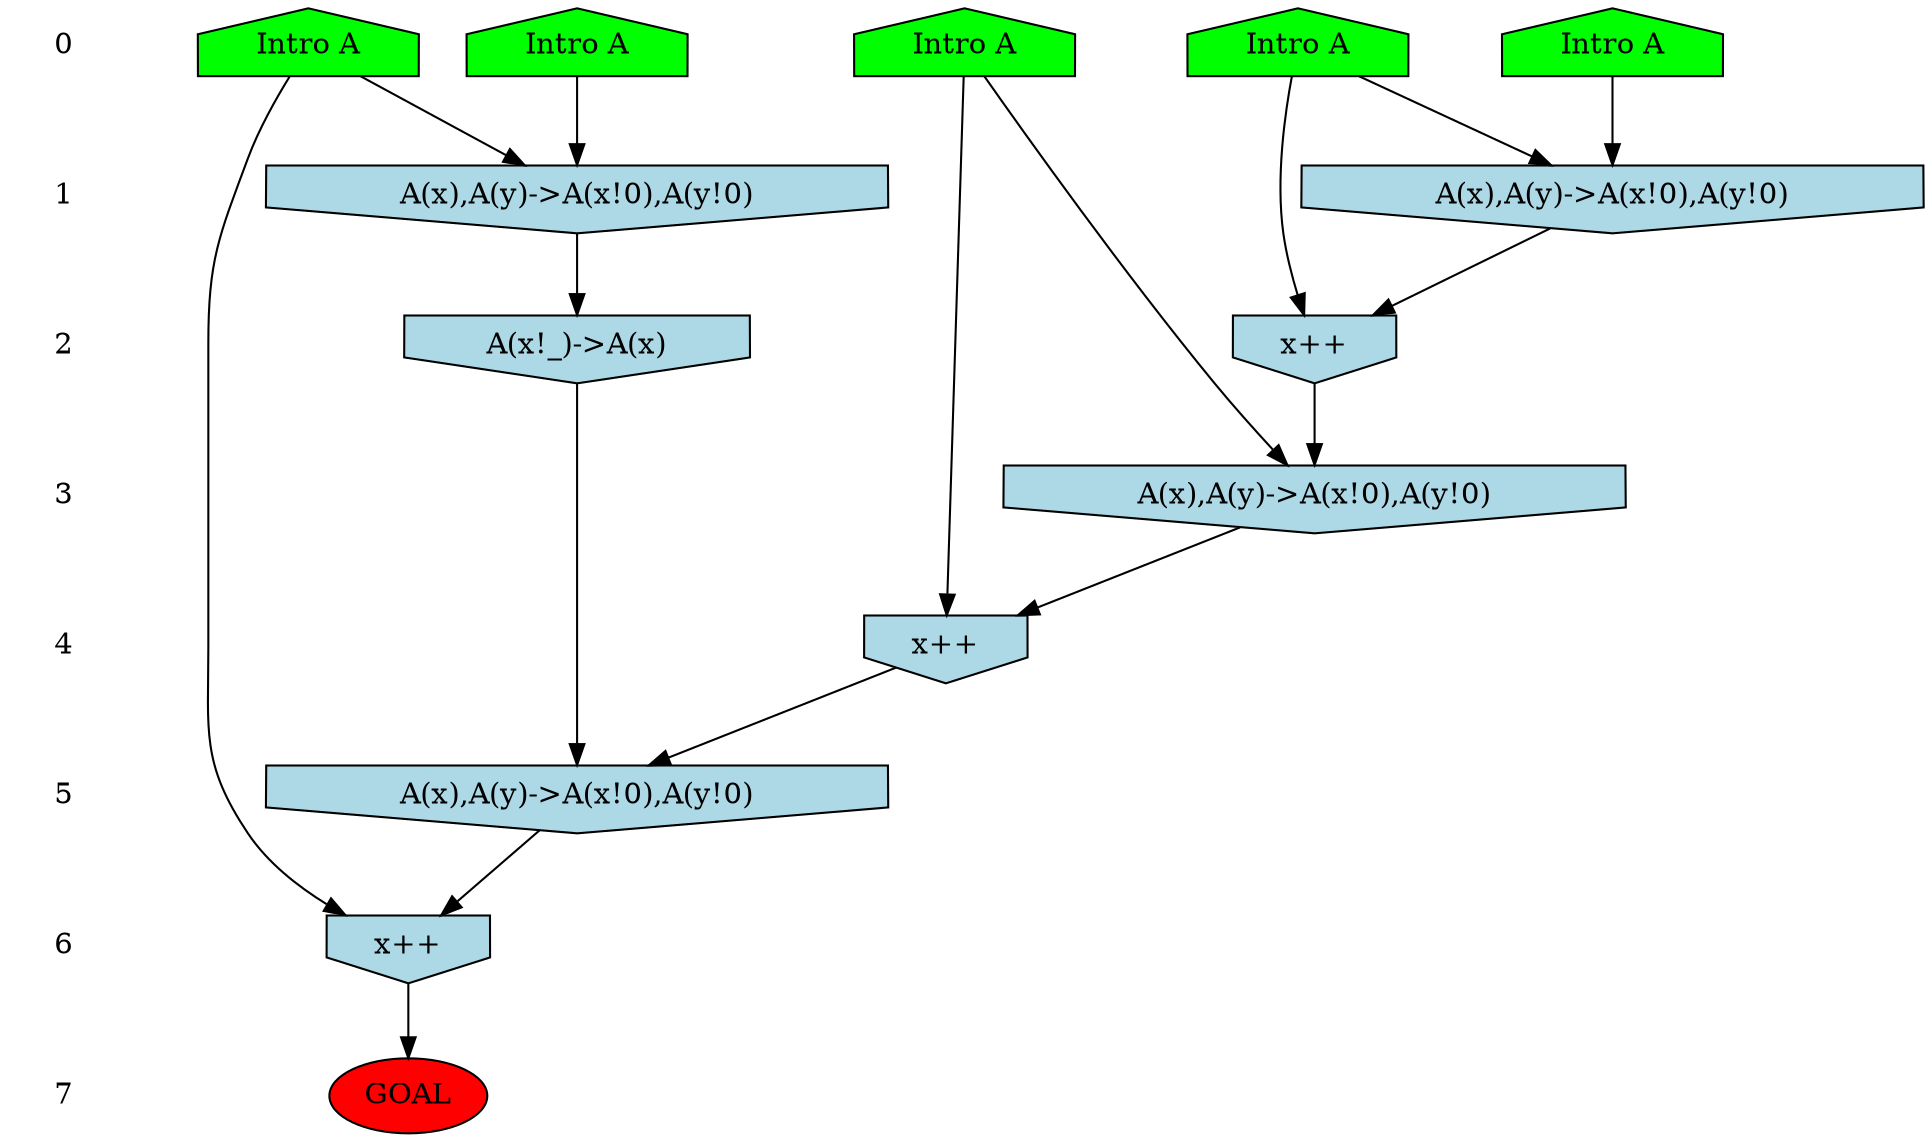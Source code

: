 /* Compression of 1 causal flows obtained in average at 2.558734E+00 t.u */
/* Compressed causal flows were: [779] */
digraph G{
 ranksep=.5 ; 
{ rank = same ; "0" [shape=plaintext] ; node_1 [label ="Intro A", shape=house, style=filled, fillcolor=green] ;
node_2 [label ="Intro A", shape=house, style=filled, fillcolor=green] ;
node_3 [label ="Intro A", shape=house, style=filled, fillcolor=green] ;
node_4 [label ="Intro A", shape=house, style=filled, fillcolor=green] ;
node_5 [label ="Intro A", shape=house, style=filled, fillcolor=green] ;
}
{ rank = same ; "1" [shape=plaintext] ; node_6 [label="A(x),A(y)->A(x!0),A(y!0)", shape=invhouse, style=filled, fillcolor = lightblue] ;
node_8 [label="A(x),A(y)->A(x!0),A(y!0)", shape=invhouse, style=filled, fillcolor = lightblue] ;
}
{ rank = same ; "2" [shape=plaintext] ; node_7 [label="x++", shape=invhouse, style=filled, fillcolor = lightblue] ;
node_11 [label="A(x!_)->A(x)", shape=invhouse, style=filled, fillcolor = lightblue] ;
}
{ rank = same ; "3" [shape=plaintext] ; node_9 [label="A(x),A(y)->A(x!0),A(y!0)", shape=invhouse, style=filled, fillcolor = lightblue] ;
}
{ rank = same ; "4" [shape=plaintext] ; node_10 [label="x++", shape=invhouse, style=filled, fillcolor = lightblue] ;
}
{ rank = same ; "5" [shape=plaintext] ; node_12 [label="A(x),A(y)->A(x!0),A(y!0)", shape=invhouse, style=filled, fillcolor = lightblue] ;
}
{ rank = same ; "6" [shape=plaintext] ; node_13 [label="x++", shape=invhouse, style=filled, fillcolor = lightblue] ;
}
{ rank = same ; "7" [shape=plaintext] ; node_14 [label ="GOAL", style=filled, fillcolor=red] ;
}
"0" -> "1" [style="invis"]; 
"1" -> "2" [style="invis"]; 
"2" -> "3" [style="invis"]; 
"3" -> "4" [style="invis"]; 
"4" -> "5" [style="invis"]; 
"5" -> "6" [style="invis"]; 
"6" -> "7" [style="invis"]; 
node_4 -> node_6
node_5 -> node_6
node_5 -> node_7
node_6 -> node_7
node_1 -> node_8
node_3 -> node_8
node_2 -> node_9
node_7 -> node_9
node_2 -> node_10
node_9 -> node_10
node_8 -> node_11
node_10 -> node_12
node_11 -> node_12
node_1 -> node_13
node_12 -> node_13
node_13 -> node_14
}
/*
 Dot generation time: 0.000285
*/